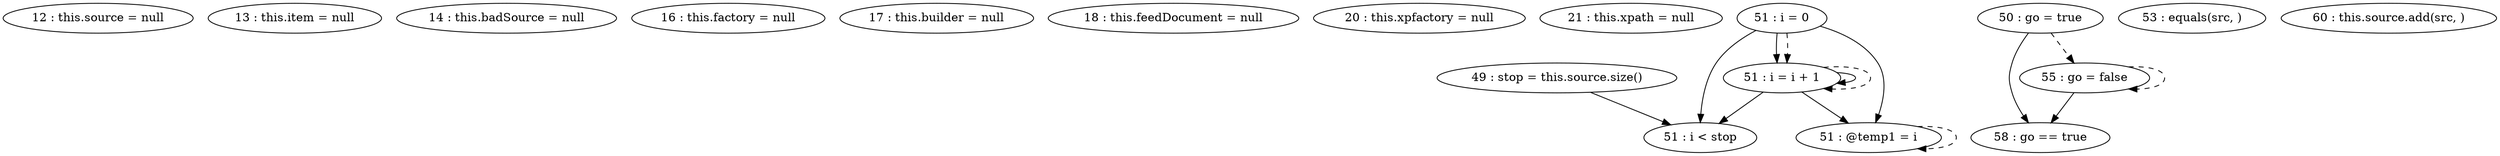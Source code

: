 digraph G {
"12 : this.source = null"
"13 : this.item = null"
"14 : this.badSource = null"
"16 : this.factory = null"
"17 : this.builder = null"
"18 : this.feedDocument = null"
"20 : this.xpfactory = null"
"21 : this.xpath = null"
"49 : stop = this.source.size()"
"49 : stop = this.source.size()" -> "51 : i < stop"
"50 : go = true"
"50 : go = true" -> "58 : go == true"
"50 : go = true" -> "55 : go = false" [style=dashed]
"51 : i = 0"
"51 : i = 0" -> "51 : i < stop"
"51 : i = 0" -> "51 : i = i + 1"
"51 : i = 0" -> "51 : @temp1 = i"
"51 : i = 0" -> "51 : i = i + 1" [style=dashed]
"51 : i < stop"
"53 : equals(src, )"
"58 : go == true"
"55 : go = false"
"55 : go = false" -> "58 : go == true"
"55 : go = false" -> "55 : go = false" [style=dashed]
"51 : @temp1 = i"
"51 : @temp1 = i" -> "51 : @temp1 = i" [style=dashed]
"51 : i = i + 1"
"51 : i = i + 1" -> "51 : i < stop"
"51 : i = i + 1" -> "51 : i = i + 1"
"51 : i = i + 1" -> "51 : @temp1 = i"
"51 : i = i + 1" -> "51 : i = i + 1" [style=dashed]
"60 : this.source.add(src, )"
}